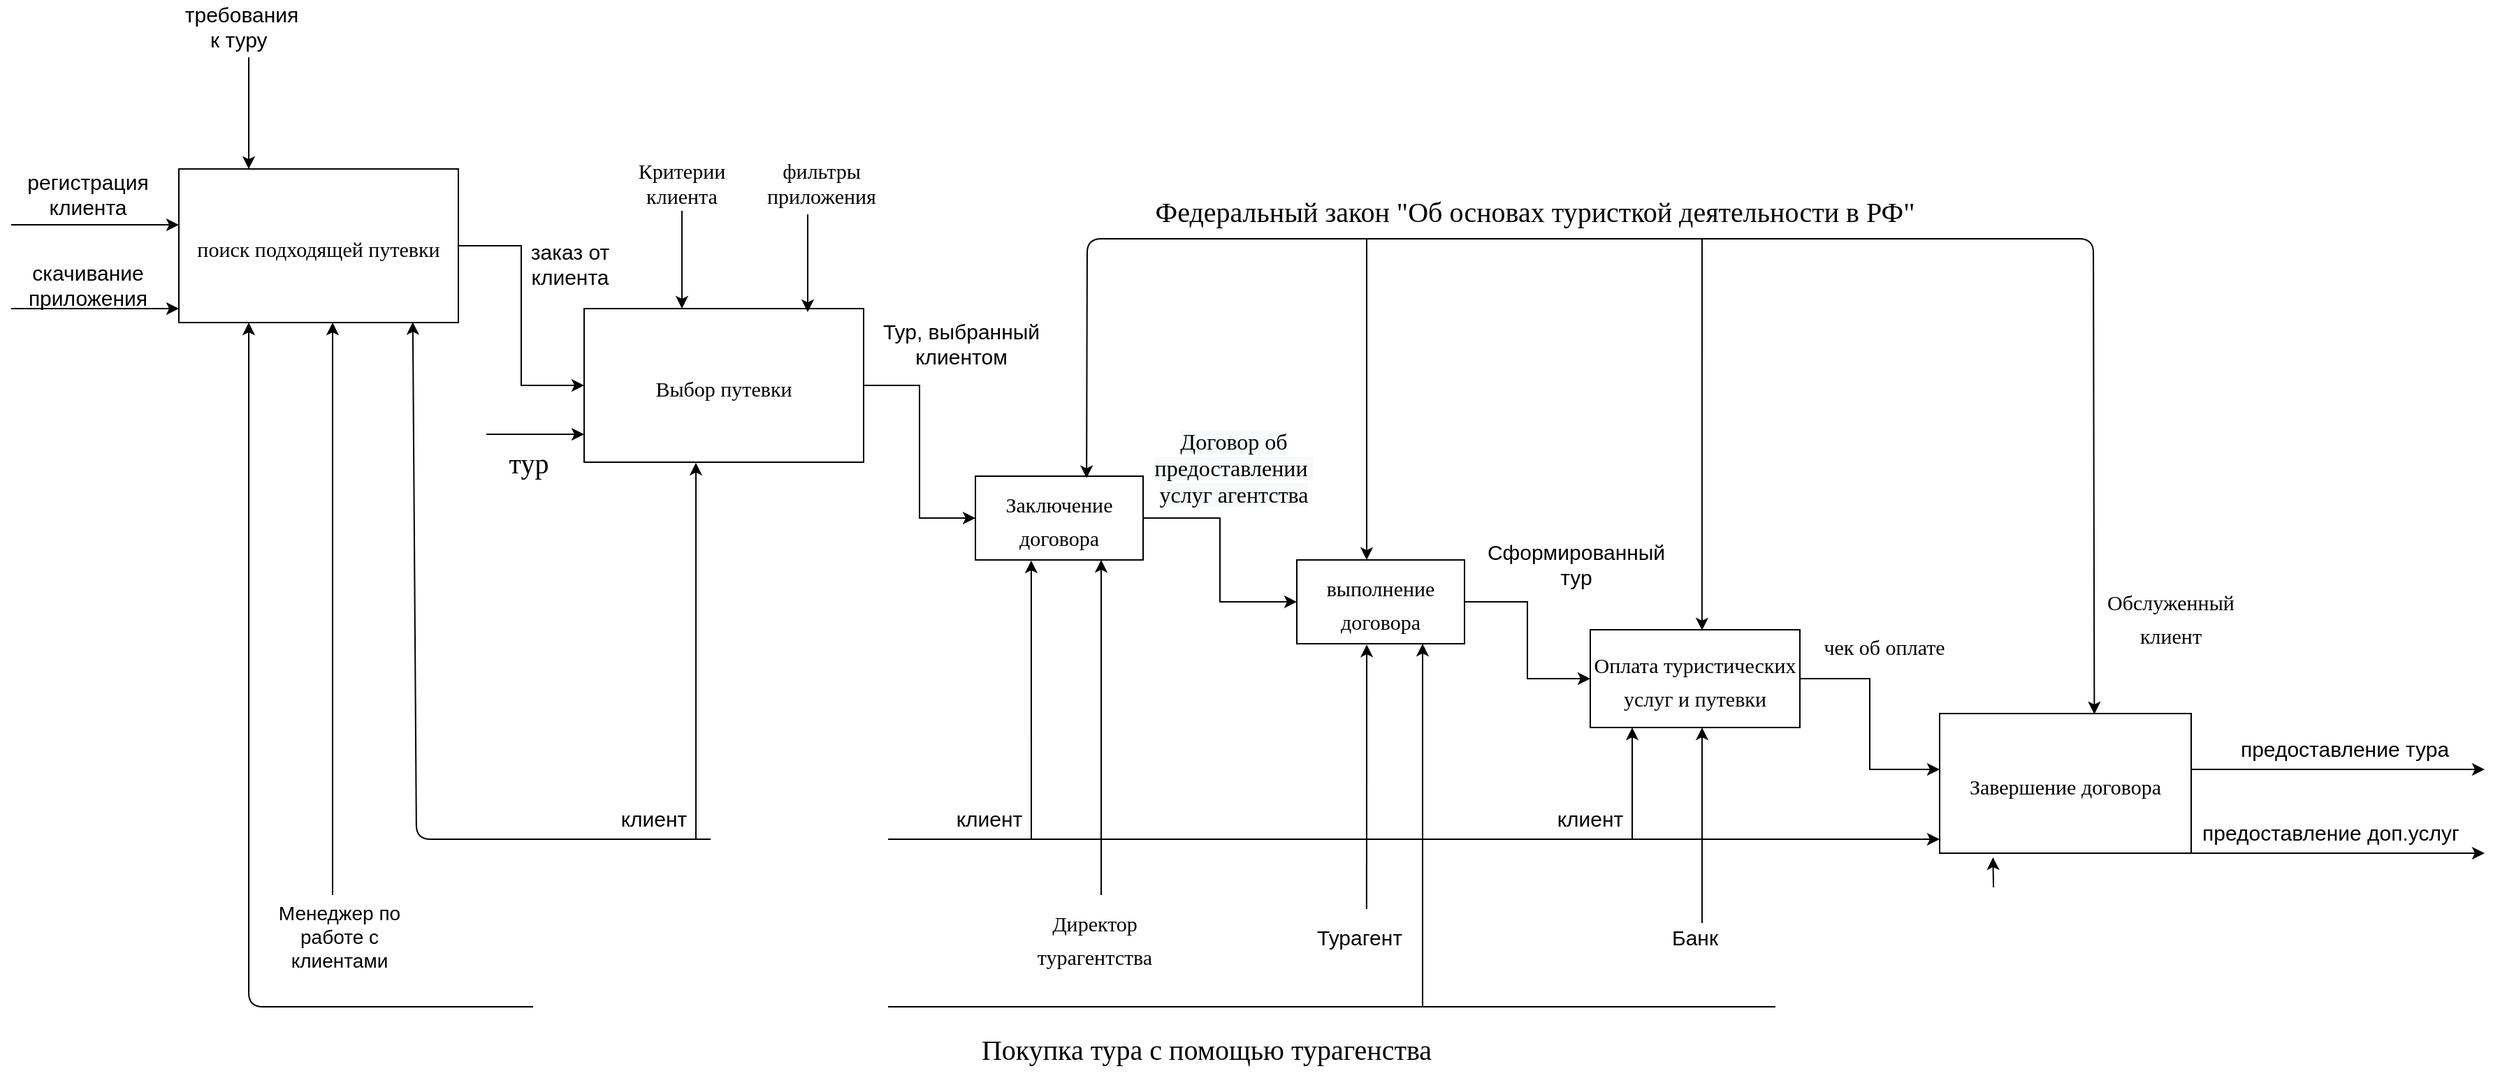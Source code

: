 <mxfile version="20.8.19" type="device"><diagram id="6QBFJKfGfvPhzsfbULed" name="Страница 1"><mxGraphModel dx="1914" dy="4275" grid="1" gridSize="10" guides="1" tooltips="1" connect="1" arrows="1" fold="1" page="1" pageScale="1" pageWidth="4681" pageHeight="3300" math="0" shadow="0"><root><mxCell id="0"/><mxCell id="1" parent="0"/><mxCell id="TJoNifK3SdjGcgdbSncx-8" style="edgeStyle=orthogonalEdgeStyle;rounded=0;orthogonalLoop=1;jettySize=auto;html=1;entryX=0;entryY=0.5;entryDx=0;entryDy=0;fontFamily=Times New Roman;fontSize=20;" parent="1" source="TJoNifK3SdjGcgdbSncx-2" target="TJoNifK3SdjGcgdbSncx-7" edge="1"><mxGeometry relative="1" as="geometry"/></mxCell><mxCell id="TJoNifK3SdjGcgdbSncx-2" value="&lt;span style=&quot;font-size: 15px;&quot;&gt;Выбор путевки&lt;/span&gt;" style="rounded=0;whiteSpace=wrap;html=1;fontSize=20;fontFamily=Times New Roman;" parent="1" vertex="1"><mxGeometry x="520" y="220" width="200" height="110" as="geometry"/></mxCell><mxCell id="TJoNifK3SdjGcgdbSncx-3" value="" style="endArrow=classic;html=1;rounded=0;fontFamily=Times New Roman;fontSize=20;entryX=0.25;entryY=0;entryDx=0;entryDy=0;" parent="1" target="3wqtRZCaDctfv3F9VN93-11" edge="1"><mxGeometry width="50" height="50" relative="1" as="geometry"><mxPoint x="280" y="40" as="sourcePoint"/><mxPoint x="380" y="60" as="targetPoint"/></mxGeometry></mxCell><mxCell id="TJoNifK3SdjGcgdbSncx-5" value="" style="endArrow=classic;html=1;rounded=0;fontFamily=Times New Roman;fontSize=20;" parent="1" edge="1"><mxGeometry width="50" height="50" relative="1" as="geometry"><mxPoint x="450" y="310" as="sourcePoint"/><mxPoint x="520" y="310" as="targetPoint"/></mxGeometry></mxCell><mxCell id="TJoNifK3SdjGcgdbSncx-6" value="тур" style="text;html=1;align=center;verticalAlign=middle;resizable=0;points=[];autosize=1;strokeColor=none;fillColor=none;fontSize=20;fontFamily=Times New Roman;" parent="1" vertex="1"><mxGeometry x="455" y="310" width="50" height="40" as="geometry"/></mxCell><mxCell id="TJoNifK3SdjGcgdbSncx-18" style="edgeStyle=orthogonalEdgeStyle;rounded=0;orthogonalLoop=1;jettySize=auto;html=1;entryX=0;entryY=0.5;entryDx=0;entryDy=0;fontFamily=Times New Roman;fontSize=20;" parent="1" source="TJoNifK3SdjGcgdbSncx-7" target="TJoNifK3SdjGcgdbSncx-17" edge="1"><mxGeometry relative="1" as="geometry"/></mxCell><mxCell id="TJoNifK3SdjGcgdbSncx-7" value="&lt;font style=&quot;font-size: 15px;&quot;&gt;Заключение договора&lt;/font&gt;" style="rounded=0;whiteSpace=wrap;html=1;fontFamily=Times New Roman;fontSize=20;" parent="1" vertex="1"><mxGeometry x="800" y="340" width="120" height="60" as="geometry"/></mxCell><mxCell id="TJoNifK3SdjGcgdbSncx-11" value="" style="endArrow=classic;html=1;rounded=1;fontFamily=Times New Roman;fontSize=20;entryX=0.663;entryY=0.023;entryDx=0;entryDy=0;entryPerimeter=0;exitX=0.615;exitY=0.005;exitDx=0;exitDy=0;startArrow=classic;startFill=1;exitPerimeter=0;" parent="1" source="TJoNifK3SdjGcgdbSncx-26" target="TJoNifK3SdjGcgdbSncx-7" edge="1"><mxGeometry width="50" height="50" relative="1" as="geometry"><mxPoint x="880" y="200" as="sourcePoint"/><mxPoint x="870" y="330" as="targetPoint"/><Array as="points"><mxPoint x="1600" y="170"/><mxPoint x="880" y="170"/></Array></mxGeometry></mxCell><mxCell id="TJoNifK3SdjGcgdbSncx-12" value="Федеральный закон &quot;Об основах туристкой деятельности в РФ&quot;" style="text;html=1;align=center;verticalAlign=middle;resizable=0;points=[];autosize=1;strokeColor=none;fillColor=none;fontSize=20;fontFamily=Times New Roman;" parent="1" vertex="1"><mxGeometry x="915" y="130" width="570" height="40" as="geometry"/></mxCell><mxCell id="TJoNifK3SdjGcgdbSncx-15" value="" style="endArrow=classic;html=1;rounded=0;fontFamily=Times New Roman;fontSize=20;entryX=0.75;entryY=1;entryDx=0;entryDy=0;" parent="1" target="TJoNifK3SdjGcgdbSncx-7" edge="1"><mxGeometry width="50" height="50" relative="1" as="geometry"><mxPoint x="890" y="640" as="sourcePoint"/><mxPoint x="840" y="380" as="targetPoint"/></mxGeometry></mxCell><mxCell id="TJoNifK3SdjGcgdbSncx-16" value="&lt;font style=&quot;font-size: 15px;&quot;&gt;Директор&lt;br&gt;&amp;nbsp;турагентства&amp;nbsp;&lt;/font&gt;" style="text;html=1;align=center;verticalAlign=middle;resizable=0;points=[];autosize=1;strokeColor=none;fillColor=none;fontSize=20;fontFamily=Times New Roman;" parent="1" vertex="1"><mxGeometry x="830" y="640" width="110" height="60" as="geometry"/></mxCell><mxCell id="TJoNifK3SdjGcgdbSncx-25" style="edgeStyle=orthogonalEdgeStyle;rounded=0;orthogonalLoop=1;jettySize=auto;html=1;entryX=0;entryY=0.5;entryDx=0;entryDy=0;fontFamily=Times New Roman;fontSize=20;" parent="1" source="TJoNifK3SdjGcgdbSncx-17" target="TJoNifK3SdjGcgdbSncx-24" edge="1"><mxGeometry relative="1" as="geometry"/></mxCell><mxCell id="TJoNifK3SdjGcgdbSncx-17" value="&lt;font style=&quot;font-size: 15px;&quot;&gt;выполнение договора&lt;/font&gt;" style="rounded=0;whiteSpace=wrap;html=1;fontFamily=Times New Roman;fontSize=20;" parent="1" vertex="1"><mxGeometry x="1030" y="400" width="120" height="60" as="geometry"/></mxCell><mxCell id="TJoNifK3SdjGcgdbSncx-27" style="edgeStyle=orthogonalEdgeStyle;rounded=0;orthogonalLoop=1;jettySize=auto;html=1;entryX=0;entryY=0.4;entryDx=0;entryDy=0;fontFamily=Times New Roman;fontSize=20;entryPerimeter=0;" parent="1" source="TJoNifK3SdjGcgdbSncx-24" target="TJoNifK3SdjGcgdbSncx-26" edge="1"><mxGeometry relative="1" as="geometry"/></mxCell><mxCell id="TJoNifK3SdjGcgdbSncx-24" value="&lt;span style=&quot;font-size: 15px;&quot;&gt;Оплата туристических услуг и путевки&lt;/span&gt;" style="rounded=0;whiteSpace=wrap;html=1;fontFamily=Times New Roman;fontSize=20;" parent="1" vertex="1"><mxGeometry x="1240" y="450" width="150" height="70" as="geometry"/></mxCell><mxCell id="TJoNifK3SdjGcgdbSncx-26" value="&lt;font style=&quot;font-size: 15px;&quot;&gt;Завершение договора&lt;/font&gt;" style="rounded=0;whiteSpace=wrap;html=1;fontFamily=Times New Roman;fontSize=20;" parent="1" vertex="1"><mxGeometry x="1490" y="510" width="180" height="100" as="geometry"/></mxCell><mxCell id="TJoNifK3SdjGcgdbSncx-36" value="&lt;font style=&quot;font-size: 15px;&quot;&gt;Обслуженный &lt;br&gt;клиент&lt;/font&gt;" style="text;html=1;align=center;verticalAlign=middle;resizable=0;points=[];autosize=1;strokeColor=none;fillColor=none;fontSize=20;fontFamily=Times New Roman;" parent="1" vertex="1"><mxGeometry x="1600" y="410" width="110" height="60" as="geometry"/></mxCell><mxCell id="TJoNifK3SdjGcgdbSncx-37" value="" style="endArrow=classic;html=1;rounded=1;fontFamily=Times New Roman;fontSize=20;" parent="1" edge="1"><mxGeometry width="50" height="50" relative="1" as="geometry"><mxPoint x="1080" y="170" as="sourcePoint"/><mxPoint x="1080" y="400" as="targetPoint"/></mxGeometry></mxCell><mxCell id="TJoNifK3SdjGcgdbSncx-38" value="" style="endArrow=classic;html=1;rounded=1;fontFamily=Times New Roman;fontSize=20;entryX=0.533;entryY=0.006;entryDx=0;entryDy=0;entryPerimeter=0;" parent="1" target="TJoNifK3SdjGcgdbSncx-24" edge="1"><mxGeometry width="50" height="50" relative="1" as="geometry"><mxPoint x="1320" y="170" as="sourcePoint"/><mxPoint x="1260" y="360" as="targetPoint"/></mxGeometry></mxCell><mxCell id="TJoNifK3SdjGcgdbSncx-47" value="&lt;font style=&quot;font-size: 15px;&quot;&gt;чек об оплате&lt;/font&gt;" style="text;html=1;align=center;verticalAlign=middle;resizable=0;points=[];autosize=1;strokeColor=none;fillColor=none;fontSize=20;fontFamily=Times New Roman;" parent="1" vertex="1"><mxGeometry x="1395" y="440" width="110" height="40" as="geometry"/></mxCell><mxCell id="TJoNifK3SdjGcgdbSncx-53" value="" style="endArrow=classic;html=1;rounded=1;fontFamily=Times New Roman;fontSize=20;startArrow=classic;startFill=1;entryX=0.837;entryY=0.997;entryDx=0;entryDy=0;entryPerimeter=0;" parent="1" target="3wqtRZCaDctfv3F9VN93-11" edge="1"><mxGeometry width="50" height="50" relative="1" as="geometry"><mxPoint x="1490" y="600" as="sourcePoint"/><mxPoint x="680" y="330" as="targetPoint"/><Array as="points"><mxPoint x="400" y="600"/></Array></mxGeometry></mxCell><mxCell id="TJoNifK3SdjGcgdbSncx-55" value="" style="endArrow=classic;html=1;rounded=1;fontFamily=Times New Roman;fontSize=20;startArrow=classic;startFill=1;entryX=0.25;entryY=1;entryDx=0;entryDy=0;exitX=0.212;exitY=1.03;exitDx=0;exitDy=0;exitPerimeter=0;" parent="1" source="TJoNifK3SdjGcgdbSncx-26" target="3wqtRZCaDctfv3F9VN93-11" edge="1"><mxGeometry width="50" height="50" relative="1" as="geometry"><mxPoint x="1530" y="570" as="sourcePoint"/><mxPoint x="600" y="320" as="targetPoint"/><Array as="points"><mxPoint x="1530" y="720"/><mxPoint x="1360" y="720"/><mxPoint x="980" y="720"/><mxPoint x="280" y="720"/></Array></mxGeometry></mxCell><mxCell id="TJoNifK3SdjGcgdbSncx-57" value="" style="endArrow=classic;html=1;rounded=1;fontFamily=Times New Roman;fontSize=20;entryX=0.333;entryY=1.007;entryDx=0;entryDy=0;entryPerimeter=0;" parent="1" target="TJoNifK3SdjGcgdbSncx-7" edge="1"><mxGeometry width="50" height="50" relative="1" as="geometry"><mxPoint x="840" y="600" as="sourcePoint"/><mxPoint x="1060" y="490" as="targetPoint"/></mxGeometry></mxCell><mxCell id="TJoNifK3SdjGcgdbSncx-58" value="" style="endArrow=classic;html=1;rounded=1;fontFamily=Times New Roman;fontSize=20;entryX=0.75;entryY=1;entryDx=0;entryDy=0;" parent="1" target="TJoNifK3SdjGcgdbSncx-17" edge="1"><mxGeometry width="50" height="50" relative="1" as="geometry"><mxPoint x="1120" y="720" as="sourcePoint"/><mxPoint x="1140" y="510" as="targetPoint"/></mxGeometry></mxCell><mxCell id="TJoNifK3SdjGcgdbSncx-59" value="" style="endArrow=classic;html=1;rounded=1;fontFamily=Times New Roman;fontSize=20;entryX=0.417;entryY=1.01;entryDx=0;entryDy=0;entryPerimeter=0;exitX=0.538;exitY=0.167;exitDx=0;exitDy=0;exitPerimeter=0;" parent="1" source="3wqtRZCaDctfv3F9VN93-28" target="TJoNifK3SdjGcgdbSncx-17" edge="1"><mxGeometry width="50" height="50" relative="1" as="geometry"><mxPoint x="1080" y="620" as="sourcePoint"/><mxPoint x="1080" y="480" as="targetPoint"/></mxGeometry></mxCell><mxCell id="uGJjq6CHK6aIpZQMWzKa-2" value="&lt;font face=&quot;Times New Roman&quot; style=&quot;font-size: 20px;&quot;&gt;Покупка тура с помощью турагенства&lt;/font&gt;" style="text;html=1;align=center;verticalAlign=middle;resizable=0;points=[];autosize=1;strokeColor=none;fillColor=none;" parent="1" vertex="1"><mxGeometry x="790" y="730" width="350" height="40" as="geometry"/></mxCell><mxCell id="uGJjq6CHK6aIpZQMWzKa-5" value="" style="endArrow=classic;html=1;rounded=1;fontFamily=Times New Roman;fontSize=20;" parent="1" edge="1"><mxGeometry width="50" height="50" relative="1" as="geometry"><mxPoint x="1320" y="660" as="sourcePoint"/><mxPoint x="1320" y="520" as="targetPoint"/></mxGeometry></mxCell><mxCell id="3wqtRZCaDctfv3F9VN93-1" value="&lt;font style=&quot;font-size: 15px;&quot;&gt;Тур, выбранный клиентом&lt;/font&gt;" style="text;html=1;strokeColor=none;fillColor=none;align=center;verticalAlign=middle;whiteSpace=wrap;rounded=0;" parent="1" vertex="1"><mxGeometry x="720" y="210" width="140" height="70" as="geometry"/></mxCell><mxCell id="3wqtRZCaDctfv3F9VN93-12" style="edgeStyle=orthogonalEdgeStyle;rounded=0;orthogonalLoop=1;jettySize=auto;html=1;strokeWidth=1;fontSize=15;" parent="1" source="3wqtRZCaDctfv3F9VN93-11" target="TJoNifK3SdjGcgdbSncx-2" edge="1"><mxGeometry relative="1" as="geometry"/></mxCell><mxCell id="3wqtRZCaDctfv3F9VN93-11" value="&lt;font style=&quot;font-size: 15px;&quot;&gt;поиск подходящей путевки&lt;/font&gt;" style="rounded=0;whiteSpace=wrap;html=1;fontSize=20;fontFamily=Times New Roman;" parent="1" vertex="1"><mxGeometry x="230" y="120" width="200" height="110" as="geometry"/></mxCell><mxCell id="3wqtRZCaDctfv3F9VN93-13" value="" style="endArrow=classic;html=1;rounded=0;fontFamily=Times New Roman;fontSize=20;" parent="1" edge="1"><mxGeometry width="50" height="50" relative="1" as="geometry"><mxPoint x="110" y="220" as="sourcePoint"/><mxPoint x="230" y="220" as="targetPoint"/></mxGeometry></mxCell><mxCell id="3wqtRZCaDctfv3F9VN93-14" value="" style="endArrow=classic;html=1;rounded=0;fontFamily=Times New Roman;fontSize=20;" parent="1" edge="1"><mxGeometry width="50" height="50" relative="1" as="geometry"><mxPoint x="110" y="160" as="sourcePoint"/><mxPoint x="230" y="160" as="targetPoint"/></mxGeometry></mxCell><mxCell id="3wqtRZCaDctfv3F9VN93-16" value="регистрация клиента" style="text;html=1;strokeColor=none;fillColor=none;align=center;verticalAlign=middle;whiteSpace=wrap;rounded=0;strokeWidth=15;fontSize=15;" parent="1" vertex="1"><mxGeometry x="120" y="120" width="90" height="35" as="geometry"/></mxCell><mxCell id="3wqtRZCaDctfv3F9VN93-17" value="требования к туру&amp;nbsp;" style="text;html=1;strokeColor=none;fillColor=none;align=center;verticalAlign=middle;whiteSpace=wrap;rounded=0;strokeWidth=15;fontSize=15;" parent="1" vertex="1"><mxGeometry x="230" width="90" height="35" as="geometry"/></mxCell><mxCell id="3wqtRZCaDctfv3F9VN93-18" value="заказ от клиента" style="text;html=1;strokeColor=none;fillColor=none;align=center;verticalAlign=middle;whiteSpace=wrap;rounded=0;strokeWidth=15;fontSize=15;" parent="1" vertex="1"><mxGeometry x="465" y="170" width="90" height="35" as="geometry"/></mxCell><mxCell id="3wqtRZCaDctfv3F9VN93-19" value="скачивание приложения" style="text;html=1;strokeColor=none;fillColor=none;align=center;verticalAlign=middle;whiteSpace=wrap;rounded=0;strokeWidth=15;fontSize=15;" parent="1" vertex="1"><mxGeometry x="110" y="185" width="110" height="35" as="geometry"/></mxCell><mxCell id="3wqtRZCaDctfv3F9VN93-20" value="" style="endArrow=classic;html=1;rounded=1;fontFamily=Times New Roman;fontSize=20;entryX=0.5;entryY=1;entryDx=0;entryDy=0;" parent="1" edge="1"><mxGeometry width="50" height="50" relative="1" as="geometry"><mxPoint x="340" y="640" as="sourcePoint"/><mxPoint x="340" y="230" as="targetPoint"/><Array as="points"><mxPoint x="340" y="350"/></Array></mxGeometry></mxCell><mxCell id="3wqtRZCaDctfv3F9VN93-21" value="&lt;font style=&quot;font-size: 14px;&quot;&gt;Менеджер по работе с клиентами&lt;/font&gt;" style="text;html=1;strokeColor=none;fillColor=none;align=center;verticalAlign=middle;whiteSpace=wrap;rounded=0;" parent="1" vertex="1"><mxGeometry x="280" y="640" width="130" height="60" as="geometry"/></mxCell><mxCell id="WkeBcOfS3H6dGjcChV5l-1" value="" style="edgeStyle=orthogonalEdgeStyle;rounded=0;orthogonalLoop=1;jettySize=auto;html=1;" parent="1" source="3wqtRZCaDctfv3F9VN93-23" target="TJoNifK3SdjGcgdbSncx-2" edge="1"><mxGeometry relative="1" as="geometry"><Array as="points"><mxPoint x="590" y="180"/><mxPoint x="590" y="180"/></Array></mxGeometry></mxCell><mxCell id="3wqtRZCaDctfv3F9VN93-23" value="&lt;span style=&quot;font-family: &amp;quot;Times New Roman&amp;quot;;&quot;&gt;Критерии&lt;/span&gt;&lt;br style=&quot;font-family: &amp;quot;Times New Roman&amp;quot;;&quot;&gt;&lt;span style=&quot;font-family: &amp;quot;Times New Roman&amp;quot;;&quot;&gt;клиента&lt;/span&gt;" style="text;html=1;strokeColor=none;fillColor=none;align=center;verticalAlign=middle;whiteSpace=wrap;rounded=0;strokeWidth=15;fontSize=15;" parent="1" vertex="1"><mxGeometry x="540" y="110" width="100" height="40" as="geometry"/></mxCell><mxCell id="3wqtRZCaDctfv3F9VN93-24" value="&#10;&lt;span style=&quot;color: rgb(0, 0, 0); font-family: &amp;quot;Times New Roman&amp;quot;; font-size: 16px; font-style: normal; font-variant-ligatures: normal; font-variant-caps: normal; font-weight: 400; letter-spacing: normal; orphans: 2; text-align: center; text-indent: 0px; text-transform: none; widows: 2; word-spacing: 0px; -webkit-text-stroke-width: 0px; background-color: rgb(248, 249, 250); text-decoration-thickness: initial; text-decoration-style: initial; text-decoration-color: initial; float: none; display: inline !important;&quot;&gt;Договор об&lt;/span&gt;&lt;br style=&quot;color: rgb(0, 0, 0); font-family: &amp;quot;Times New Roman&amp;quot;; font-size: 16px; font-style: normal; font-variant-ligatures: normal; font-variant-caps: normal; font-weight: 400; letter-spacing: normal; orphans: 2; text-align: center; text-indent: 0px; text-transform: none; widows: 2; word-spacing: 0px; -webkit-text-stroke-width: 0px; background-color: rgb(248, 249, 250); text-decoration-thickness: initial; text-decoration-style: initial; text-decoration-color: initial;&quot;&gt;&lt;span style=&quot;color: rgb(0, 0, 0); font-family: &amp;quot;Times New Roman&amp;quot;; font-size: 16px; font-style: normal; font-variant-ligatures: normal; font-variant-caps: normal; font-weight: 400; letter-spacing: normal; orphans: 2; text-align: center; text-indent: 0px; text-transform: none; widows: 2; word-spacing: 0px; -webkit-text-stroke-width: 0px; background-color: rgb(248, 249, 250); text-decoration-thickness: initial; text-decoration-style: initial; text-decoration-color: initial; float: none; display: inline !important;&quot;&gt;предоставлении&amp;nbsp;&lt;/span&gt;&lt;br style=&quot;color: rgb(0, 0, 0); font-family: &amp;quot;Times New Roman&amp;quot;; font-size: 16px; font-style: normal; font-variant-ligatures: normal; font-variant-caps: normal; font-weight: 400; letter-spacing: normal; orphans: 2; text-align: center; text-indent: 0px; text-transform: none; widows: 2; word-spacing: 0px; -webkit-text-stroke-width: 0px; background-color: rgb(248, 249, 250); text-decoration-thickness: initial; text-decoration-style: initial; text-decoration-color: initial;&quot;&gt;&lt;span style=&quot;color: rgb(0, 0, 0); font-family: &amp;quot;Times New Roman&amp;quot;; font-size: 16px; font-style: normal; font-variant-ligatures: normal; font-variant-caps: normal; font-weight: 400; letter-spacing: normal; orphans: 2; text-align: center; text-indent: 0px; text-transform: none; widows: 2; word-spacing: 0px; -webkit-text-stroke-width: 0px; background-color: rgb(248, 249, 250); text-decoration-thickness: initial; text-decoration-style: initial; text-decoration-color: initial; float: none; display: inline !important;&quot;&gt;услуг агентства&lt;/span&gt;&#10;&#10;" style="text;html=1;strokeColor=none;fillColor=none;align=center;verticalAlign=middle;whiteSpace=wrap;rounded=0;strokeWidth=15;fontSize=15;" parent="1" vertex="1"><mxGeometry x="930" y="310" width="110" height="65" as="geometry"/></mxCell><mxCell id="3wqtRZCaDctfv3F9VN93-26" value="Банк" style="text;html=1;strokeColor=none;fillColor=none;align=center;verticalAlign=middle;whiteSpace=wrap;rounded=0;strokeWidth=15;fontSize=15;" parent="1" vertex="1"><mxGeometry x="1285" y="655" width="60" height="30" as="geometry"/></mxCell><mxCell id="3wqtRZCaDctfv3F9VN93-28" value="&lt;span style=&quot;font-size: 15px;&quot;&gt;Турагент&lt;/span&gt;" style="text;html=1;strokeColor=none;fillColor=none;align=center;verticalAlign=middle;whiteSpace=wrap;rounded=0;" parent="1" vertex="1"><mxGeometry x="1010" y="640" width="130" height="60" as="geometry"/></mxCell><mxCell id="3wqtRZCaDctfv3F9VN93-30" value="" style="endArrow=classic;html=1;rounded=1;fontFamily=Times New Roman;fontSize=20;" parent="1" edge="1"><mxGeometry width="50" height="50" relative="1" as="geometry"><mxPoint x="1270" y="600" as="sourcePoint"/><mxPoint x="1270" y="520" as="targetPoint"/></mxGeometry></mxCell><mxCell id="3wqtRZCaDctfv3F9VN93-31" value="клиент" style="text;html=1;strokeColor=none;fillColor=none;align=center;verticalAlign=middle;whiteSpace=wrap;rounded=0;strokeWidth=15;fontSize=15;" parent="1" vertex="1"><mxGeometry x="1210" y="570" width="60" height="30" as="geometry"/></mxCell><mxCell id="3wqtRZCaDctfv3F9VN93-32" value="клиент" style="text;html=1;strokeColor=none;fillColor=none;align=center;verticalAlign=middle;whiteSpace=wrap;rounded=0;strokeWidth=15;fontSize=15;" parent="1" vertex="1"><mxGeometry x="780" y="570" width="60" height="30" as="geometry"/></mxCell><mxCell id="3wqtRZCaDctfv3F9VN93-33" value="" style="endArrow=classic;html=1;rounded=1;fontFamily=Times New Roman;fontSize=20;entryX=0.333;entryY=1.007;entryDx=0;entryDy=0;entryPerimeter=0;" parent="1" edge="1"><mxGeometry width="50" height="50" relative="1" as="geometry"><mxPoint x="600" y="600" as="sourcePoint"/><mxPoint x="600" y="330.42" as="targetPoint"/></mxGeometry></mxCell><mxCell id="3wqtRZCaDctfv3F9VN93-34" value="клиент" style="text;html=1;strokeColor=none;fillColor=none;align=center;verticalAlign=middle;whiteSpace=wrap;rounded=0;strokeWidth=15;fontSize=15;" parent="1" vertex="1"><mxGeometry x="540" y="570" width="60" height="30" as="geometry"/></mxCell><mxCell id="3wqtRZCaDctfv3F9VN93-37" value="" style="endArrow=classic;html=1;rounded=1;fontFamily=Times New Roman;fontSize=20;" parent="1" edge="1"><mxGeometry width="50" height="50" relative="1" as="geometry"><mxPoint x="1670" y="550" as="sourcePoint"/><mxPoint x="1880" y="550" as="targetPoint"/><Array as="points"/></mxGeometry></mxCell><mxCell id="3wqtRZCaDctfv3F9VN93-38" value="" style="endArrow=classic;html=1;rounded=1;fontFamily=Times New Roman;fontSize=20;" parent="1" edge="1"><mxGeometry width="50" height="50" relative="1" as="geometry"><mxPoint x="1670" y="610" as="sourcePoint"/><mxPoint x="1880" y="610" as="targetPoint"/><Array as="points"><mxPoint x="1710" y="610"/></Array></mxGeometry></mxCell><mxCell id="3wqtRZCaDctfv3F9VN93-39" value="предоставление тура" style="text;html=1;strokeColor=none;fillColor=none;align=center;verticalAlign=middle;whiteSpace=wrap;rounded=0;strokeWidth=15;fontSize=15;" parent="1" vertex="1"><mxGeometry x="1670" y="520" width="220" height="30" as="geometry"/></mxCell><mxCell id="3wqtRZCaDctfv3F9VN93-40" value="предоставление доп.услуг" style="text;html=1;strokeColor=none;fillColor=none;align=center;verticalAlign=middle;whiteSpace=wrap;rounded=0;strokeWidth=15;fontSize=15;" parent="1" vertex="1"><mxGeometry x="1660" y="580" width="220" height="30" as="geometry"/></mxCell><mxCell id="WkeBcOfS3H6dGjcChV5l-3" value="" style="edgeStyle=orthogonalEdgeStyle;rounded=0;orthogonalLoop=1;jettySize=auto;html=1;" parent="1" edge="1"><mxGeometry x="-0.429" y="50" relative="1" as="geometry"><mxPoint x="680" y="152.5" as="sourcePoint"/><mxPoint x="680" y="222.5" as="targetPoint"/><Array as="points"><mxPoint x="680" y="182.5"/><mxPoint x="680" y="182.5"/></Array><mxPoint as="offset"/></mxGeometry></mxCell><mxCell id="WkeBcOfS3H6dGjcChV5l-4" value="&lt;font face=&quot;Times New Roman&quot;&gt;фильтры приложения&lt;/font&gt;" style="text;html=1;strokeColor=none;fillColor=none;align=center;verticalAlign=middle;whiteSpace=wrap;rounded=0;strokeWidth=15;fontSize=15;" parent="1" vertex="1"><mxGeometry x="640" y="110" width="100" height="40" as="geometry"/></mxCell><mxCell id="WkeBcOfS3H6dGjcChV5l-5" value="Сформированный тур" style="text;html=1;strokeColor=none;fillColor=none;align=center;verticalAlign=middle;whiteSpace=wrap;rounded=0;strokeWidth=15;fontSize=15;" parent="1" vertex="1"><mxGeometry x="1175" y="370" width="110" height="65" as="geometry"/></mxCell></root></mxGraphModel></diagram></mxfile>